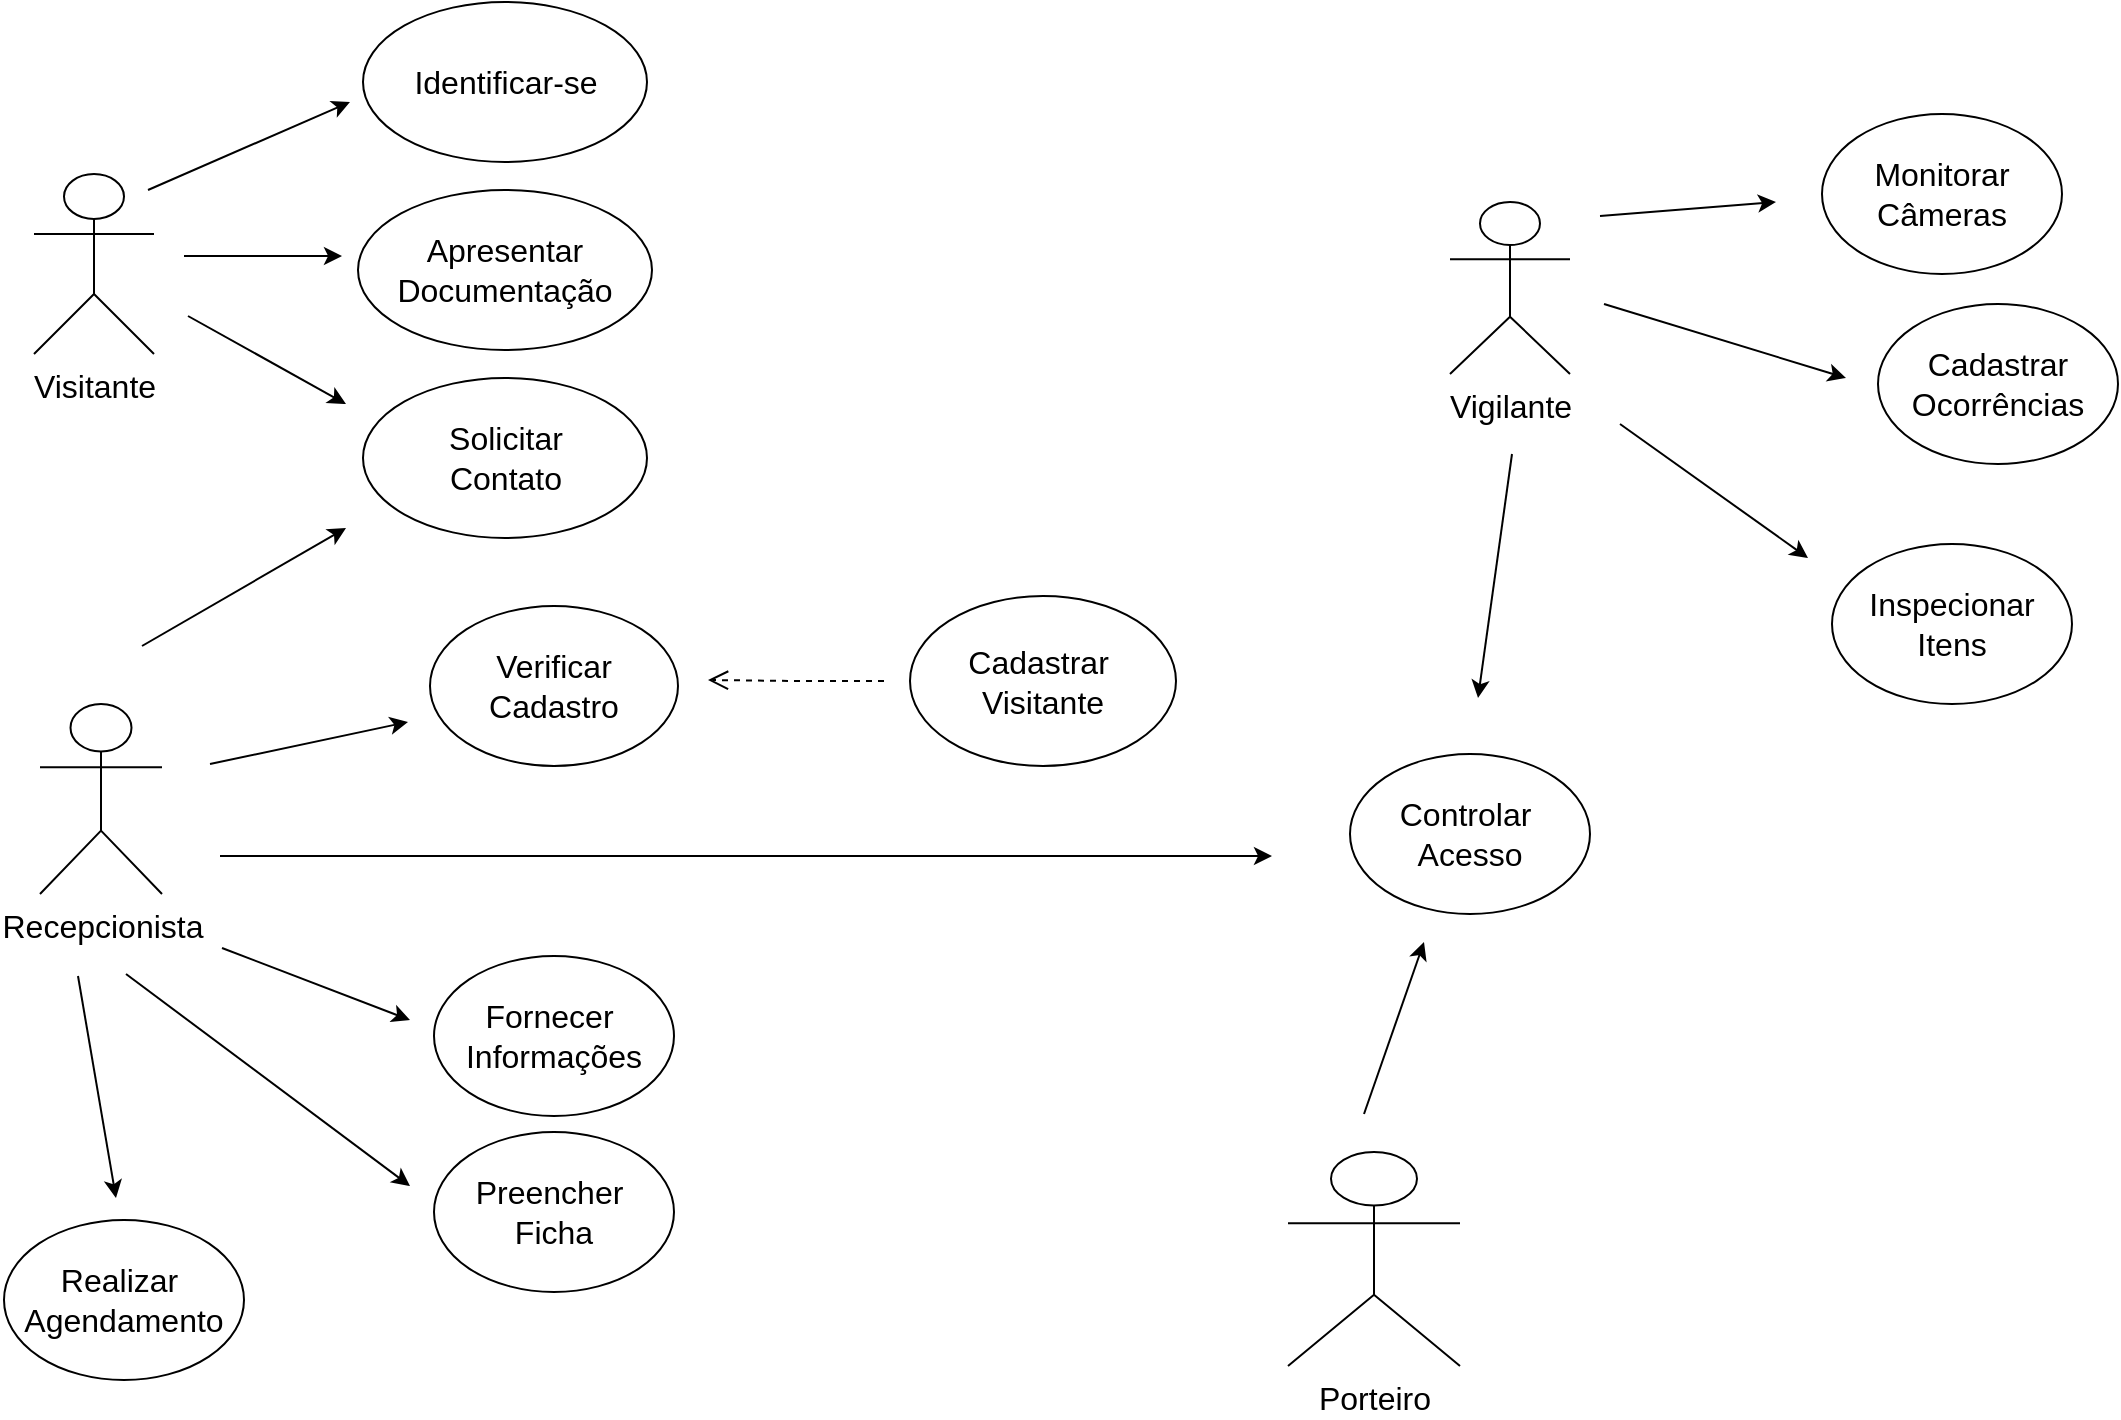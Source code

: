 <mxfile version="14.6.0" type="github"><diagram id="OCxnewWBckT8wKgn8z43" name="Page-1"><mxGraphModel dx="1157" dy="643" grid="0" gridSize="10" guides="1" tooltips="1" connect="1" arrows="1" fold="1" page="1" pageScale="1" pageWidth="1169" pageHeight="827" math="0" shadow="0"><root><mxCell id="0"/><mxCell id="1" parent="0"/><mxCell id="u8A__aswwAwtywpeWHqp-1" value="Visitante" style="shape=umlActor;verticalLabelPosition=bottom;verticalAlign=top;html=1;outlineConnect=0;fontSize=16;" vertex="1" parent="1"><mxGeometry x="61" y="140" width="60" height="90" as="geometry"/></mxCell><mxCell id="u8A__aswwAwtywpeWHqp-3" value="Identificar-se" style="ellipse;whiteSpace=wrap;html=1;fontSize=16;" vertex="1" parent="1"><mxGeometry x="225.5" y="54" width="142" height="80" as="geometry"/></mxCell><mxCell id="u8A__aswwAwtywpeWHqp-4" value="Apresentar Documentação" style="ellipse;whiteSpace=wrap;html=1;fontSize=16;" vertex="1" parent="1"><mxGeometry x="223" y="148" width="147" height="80" as="geometry"/></mxCell><mxCell id="u8A__aswwAwtywpeWHqp-5" value="Solicitar &lt;br style=&quot;font-size: 16px&quot;&gt;Contato" style="ellipse;whiteSpace=wrap;html=1;fontSize=16;" vertex="1" parent="1"><mxGeometry x="225.5" y="242" width="142" height="80" as="geometry"/></mxCell><mxCell id="u8A__aswwAwtywpeWHqp-6" value="" style="endArrow=classic;html=1;" edge="1" parent="1"><mxGeometry width="50" height="50" relative="1" as="geometry"><mxPoint x="118" y="148" as="sourcePoint"/><mxPoint x="219" y="104" as="targetPoint"/></mxGeometry></mxCell><mxCell id="u8A__aswwAwtywpeWHqp-7" value="" style="endArrow=classic;html=1;" edge="1" parent="1"><mxGeometry width="50" height="50" relative="1" as="geometry"><mxPoint x="136" y="181" as="sourcePoint"/><mxPoint x="215" y="181" as="targetPoint"/></mxGeometry></mxCell><mxCell id="u8A__aswwAwtywpeWHqp-8" value="" style="endArrow=classic;html=1;" edge="1" parent="1"><mxGeometry width="50" height="50" relative="1" as="geometry"><mxPoint x="138" y="211" as="sourcePoint"/><mxPoint x="217" y="255" as="targetPoint"/></mxGeometry></mxCell><mxCell id="u8A__aswwAwtywpeWHqp-9" value="Recepcionista" style="shape=umlActor;verticalLabelPosition=bottom;verticalAlign=top;html=1;outlineConnect=0;fontSize=16;" vertex="1" parent="1"><mxGeometry x="64" y="405" width="61" height="95" as="geometry"/></mxCell><mxCell id="u8A__aswwAwtywpeWHqp-10" value="" style="endArrow=classic;html=1;" edge="1" parent="1"><mxGeometry width="50" height="50" relative="1" as="geometry"><mxPoint x="115" y="376" as="sourcePoint"/><mxPoint x="217" y="317" as="targetPoint"/></mxGeometry></mxCell><mxCell id="u8A__aswwAwtywpeWHqp-11" value="Verificar &lt;br style=&quot;font-size: 16px&quot;&gt;Cadastro" style="ellipse;whiteSpace=wrap;html=1;fontSize=16;" vertex="1" parent="1"><mxGeometry x="259" y="356" width="124" height="80" as="geometry"/></mxCell><mxCell id="u8A__aswwAwtywpeWHqp-12" value="" style="endArrow=classic;html=1;" edge="1" parent="1"><mxGeometry width="50" height="50" relative="1" as="geometry"><mxPoint x="149" y="435" as="sourcePoint"/><mxPoint x="248" y="414" as="targetPoint"/></mxGeometry></mxCell><mxCell id="u8A__aswwAwtywpeWHqp-14" value="" style="html=1;verticalAlign=bottom;endArrow=open;dashed=1;endSize=8;" edge="1" parent="1"><mxGeometry x="0.025" y="-14" relative="1" as="geometry"><mxPoint x="486" y="393.5" as="sourcePoint"/><mxPoint x="398" y="393" as="targetPoint"/><Array as="points"><mxPoint x="441" y="393.5"/></Array><mxPoint as="offset"/></mxGeometry></mxCell><mxCell id="u8A__aswwAwtywpeWHqp-15" value="Cadastrar&amp;nbsp;&lt;br style=&quot;font-size: 16px;&quot;&gt;Visitante" style="ellipse;whiteSpace=wrap;html=1;fontSize=16;" vertex="1" parent="1"><mxGeometry x="499" y="351" width="133" height="85" as="geometry"/></mxCell><mxCell id="u8A__aswwAwtywpeWHqp-16" value="" style="endArrow=classic;html=1;fontSize=16;" edge="1" parent="1"><mxGeometry width="50" height="50" relative="1" as="geometry"><mxPoint x="154" y="481" as="sourcePoint"/><mxPoint x="680" y="481" as="targetPoint"/></mxGeometry></mxCell><mxCell id="u8A__aswwAwtywpeWHqp-17" value="Realizar&amp;nbsp;&lt;br&gt;Agendamento" style="ellipse;whiteSpace=wrap;html=1;fontSize=16;" vertex="1" parent="1"><mxGeometry x="46" y="663" width="120" height="80" as="geometry"/></mxCell><mxCell id="u8A__aswwAwtywpeWHqp-18" value="Fornecer&amp;nbsp;&lt;br&gt;Informações" style="ellipse;whiteSpace=wrap;html=1;fontSize=16;" vertex="1" parent="1"><mxGeometry x="261" y="531" width="120" height="80" as="geometry"/></mxCell><mxCell id="u8A__aswwAwtywpeWHqp-19" value="Preencher&amp;nbsp;&lt;br&gt;Ficha" style="ellipse;whiteSpace=wrap;html=1;fontSize=16;" vertex="1" parent="1"><mxGeometry x="261" y="619" width="120" height="80" as="geometry"/></mxCell><mxCell id="u8A__aswwAwtywpeWHqp-20" value="" style="endArrow=classic;html=1;fontSize=16;" edge="1" parent="1"><mxGeometry width="50" height="50" relative="1" as="geometry"><mxPoint x="155" y="527" as="sourcePoint"/><mxPoint x="249" y="563" as="targetPoint"/></mxGeometry></mxCell><mxCell id="u8A__aswwAwtywpeWHqp-21" value="" style="endArrow=classic;html=1;" edge="1" parent="1"><mxGeometry width="50" height="50" relative="1" as="geometry"><mxPoint x="107" y="540" as="sourcePoint"/><mxPoint x="249" y="646" as="targetPoint"/></mxGeometry></mxCell><mxCell id="u8A__aswwAwtywpeWHqp-22" value="Vigilante" style="shape=umlActor;verticalLabelPosition=bottom;verticalAlign=top;html=1;outlineConnect=0;fontSize=16;" vertex="1" parent="1"><mxGeometry x="769" y="154" width="60" height="86" as="geometry"/></mxCell><mxCell id="u8A__aswwAwtywpeWHqp-23" value="Monitorar Câmeras" style="ellipse;whiteSpace=wrap;html=1;fontSize=16;" vertex="1" parent="1"><mxGeometry x="955" y="110" width="120" height="80" as="geometry"/></mxCell><mxCell id="u8A__aswwAwtywpeWHqp-25" value="Cadastrar Ocorrências" style="ellipse;whiteSpace=wrap;html=1;fontSize=16;" vertex="1" parent="1"><mxGeometry x="983" y="205" width="120" height="80" as="geometry"/></mxCell><mxCell id="u8A__aswwAwtywpeWHqp-26" value="Inspecionar&lt;br&gt;Itens" style="ellipse;whiteSpace=wrap;html=1;fontSize=16;" vertex="1" parent="1"><mxGeometry x="960" y="325" width="120" height="80" as="geometry"/></mxCell><mxCell id="u8A__aswwAwtywpeWHqp-27" value="Controlar&amp;nbsp;&lt;br&gt;Acesso" style="ellipse;whiteSpace=wrap;html=1;fontSize=16;" vertex="1" parent="1"><mxGeometry x="719" y="430" width="120" height="80" as="geometry"/></mxCell><mxCell id="u8A__aswwAwtywpeWHqp-28" value="Porteiro" style="shape=umlActor;verticalLabelPosition=bottom;verticalAlign=top;html=1;outlineConnect=0;fontSize=16;" vertex="1" parent="1"><mxGeometry x="688" y="629" width="86" height="107" as="geometry"/></mxCell><mxCell id="u8A__aswwAwtywpeWHqp-29" value="" style="endArrow=classic;html=1;fontSize=16;" edge="1" parent="1"><mxGeometry width="50" height="50" relative="1" as="geometry"><mxPoint x="726" y="610" as="sourcePoint"/><mxPoint x="756" y="524" as="targetPoint"/></mxGeometry></mxCell><mxCell id="u8A__aswwAwtywpeWHqp-30" value="" style="endArrow=classic;html=1;fontSize=16;" edge="1" parent="1"><mxGeometry width="50" height="50" relative="1" as="geometry"><mxPoint x="844" y="161" as="sourcePoint"/><mxPoint x="932" y="154" as="targetPoint"/></mxGeometry></mxCell><mxCell id="u8A__aswwAwtywpeWHqp-31" value="" style="endArrow=classic;html=1;" edge="1" parent="1"><mxGeometry width="50" height="50" relative="1" as="geometry"><mxPoint x="800" y="280" as="sourcePoint"/><mxPoint x="783" y="402" as="targetPoint"/></mxGeometry></mxCell><mxCell id="u8A__aswwAwtywpeWHqp-32" value="" style="endArrow=classic;html=1;" edge="1" parent="1"><mxGeometry width="50" height="50" relative="1" as="geometry"><mxPoint x="846" y="205" as="sourcePoint"/><mxPoint x="967" y="242" as="targetPoint"/></mxGeometry></mxCell><mxCell id="u8A__aswwAwtywpeWHqp-33" value="" style="endArrow=classic;html=1;" edge="1" parent="1"><mxGeometry width="50" height="50" relative="1" as="geometry"><mxPoint x="854" y="265" as="sourcePoint"/><mxPoint x="948" y="332" as="targetPoint"/></mxGeometry></mxCell><mxCell id="u8A__aswwAwtywpeWHqp-34" value="" style="endArrow=classic;html=1;fontSize=16;" edge="1" parent="1"><mxGeometry width="50" height="50" relative="1" as="geometry"><mxPoint x="83" y="541" as="sourcePoint"/><mxPoint x="102" y="652" as="targetPoint"/><Array as="points"/></mxGeometry></mxCell></root></mxGraphModel></diagram></mxfile>